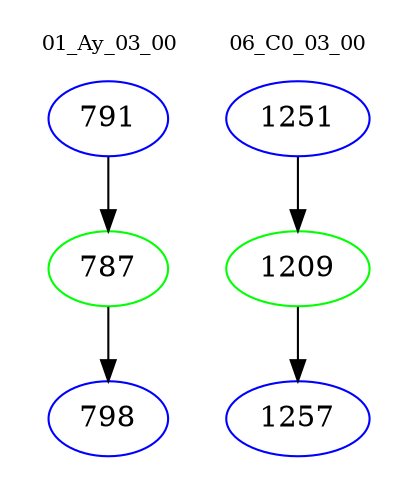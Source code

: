 digraph{
subgraph cluster_0 {
color = white
label = "01_Ay_03_00";
fontsize=10;
T0_791 [label="791", color="blue"]
T0_791 -> T0_787 [color="black"]
T0_787 [label="787", color="green"]
T0_787 -> T0_798 [color="black"]
T0_798 [label="798", color="blue"]
}
subgraph cluster_1 {
color = white
label = "06_C0_03_00";
fontsize=10;
T1_1251 [label="1251", color="blue"]
T1_1251 -> T1_1209 [color="black"]
T1_1209 [label="1209", color="green"]
T1_1209 -> T1_1257 [color="black"]
T1_1257 [label="1257", color="blue"]
}
}
